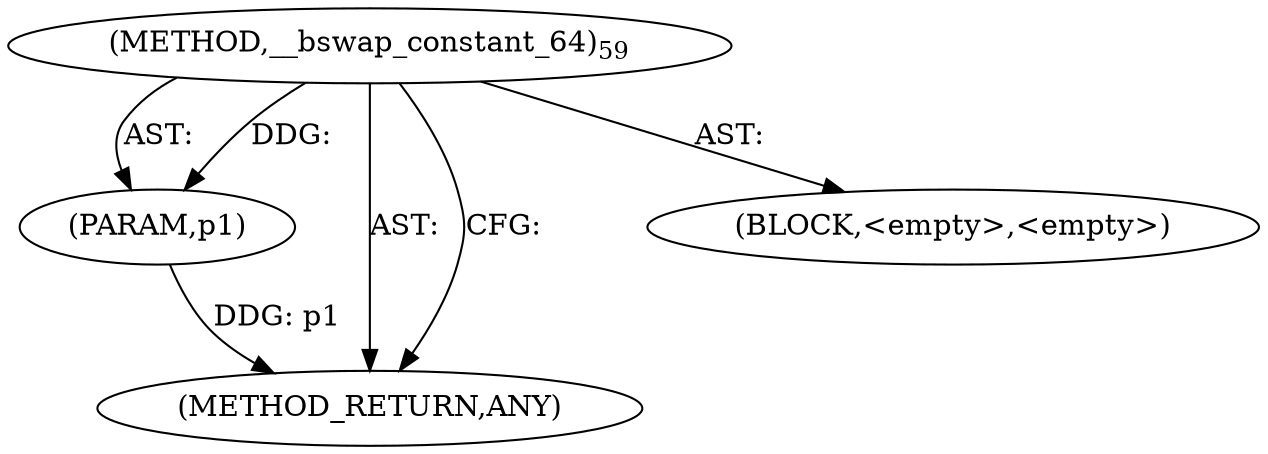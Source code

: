 digraph "__bswap_constant_64" {  
"100101" [label = <(METHOD,__bswap_constant_64)<SUB>59</SUB>> ]
"100102" [label = <(PARAM,p1)> ]
"100103" [label = <(METHOD_RETURN,ANY)> ]
"100104" [label = <(BLOCK,&lt;empty&gt;,&lt;empty&gt;)> ]
  "100101" -> "100103"  [ label = "AST: "] 
  "100101" -> "100102"  [ label = "AST: "] 
  "100101" -> "100104"  [ label = "AST: "] 
  "100101" -> "100103"  [ label = "CFG: "] 
  "100102" -> "100103"  [ label = "DDG: p1"] 
  "100101" -> "100102"  [ label = "DDG: "] 
}
